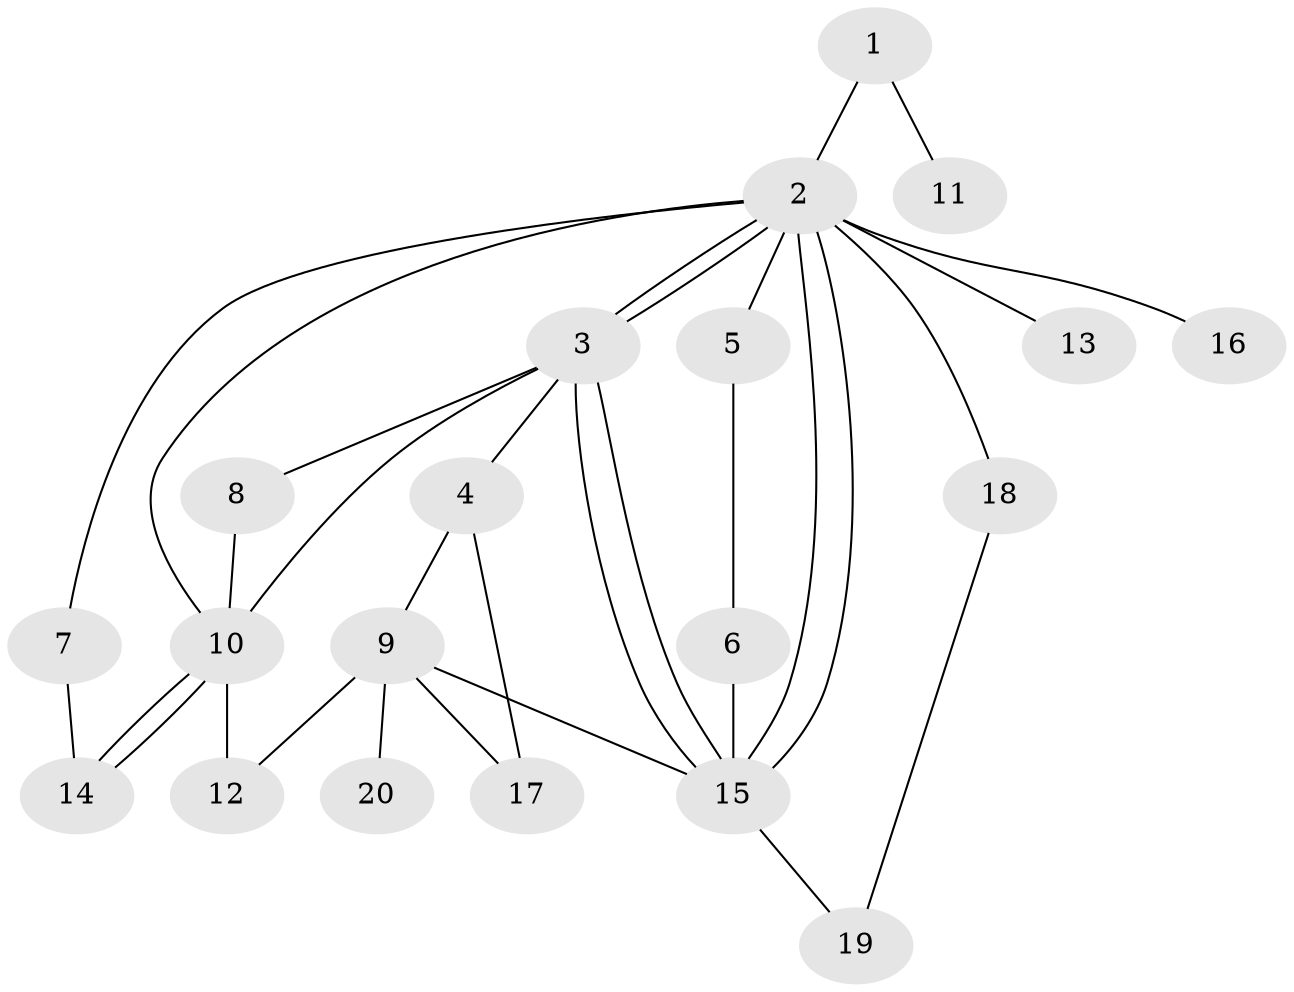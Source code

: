 // Generated by graph-tools (version 1.1) at 2025/46/02/15/25 05:46:28]
// undirected, 20 vertices, 32 edges
graph export_dot {
graph [start="1"]
  node [color=gray90,style=filled];
  1;
  2;
  3;
  4;
  5;
  6;
  7;
  8;
  9;
  10;
  11;
  12;
  13;
  14;
  15;
  16;
  17;
  18;
  19;
  20;
  1 -- 2;
  1 -- 11;
  2 -- 3;
  2 -- 3;
  2 -- 5;
  2 -- 7;
  2 -- 10;
  2 -- 13;
  2 -- 15;
  2 -- 15;
  2 -- 16;
  2 -- 18;
  3 -- 4;
  3 -- 8;
  3 -- 10;
  3 -- 15;
  3 -- 15;
  4 -- 9;
  4 -- 17;
  5 -- 6;
  6 -- 15;
  7 -- 14;
  8 -- 10;
  9 -- 12;
  9 -- 15;
  9 -- 17;
  9 -- 20;
  10 -- 12;
  10 -- 14;
  10 -- 14;
  15 -- 19;
  18 -- 19;
}
